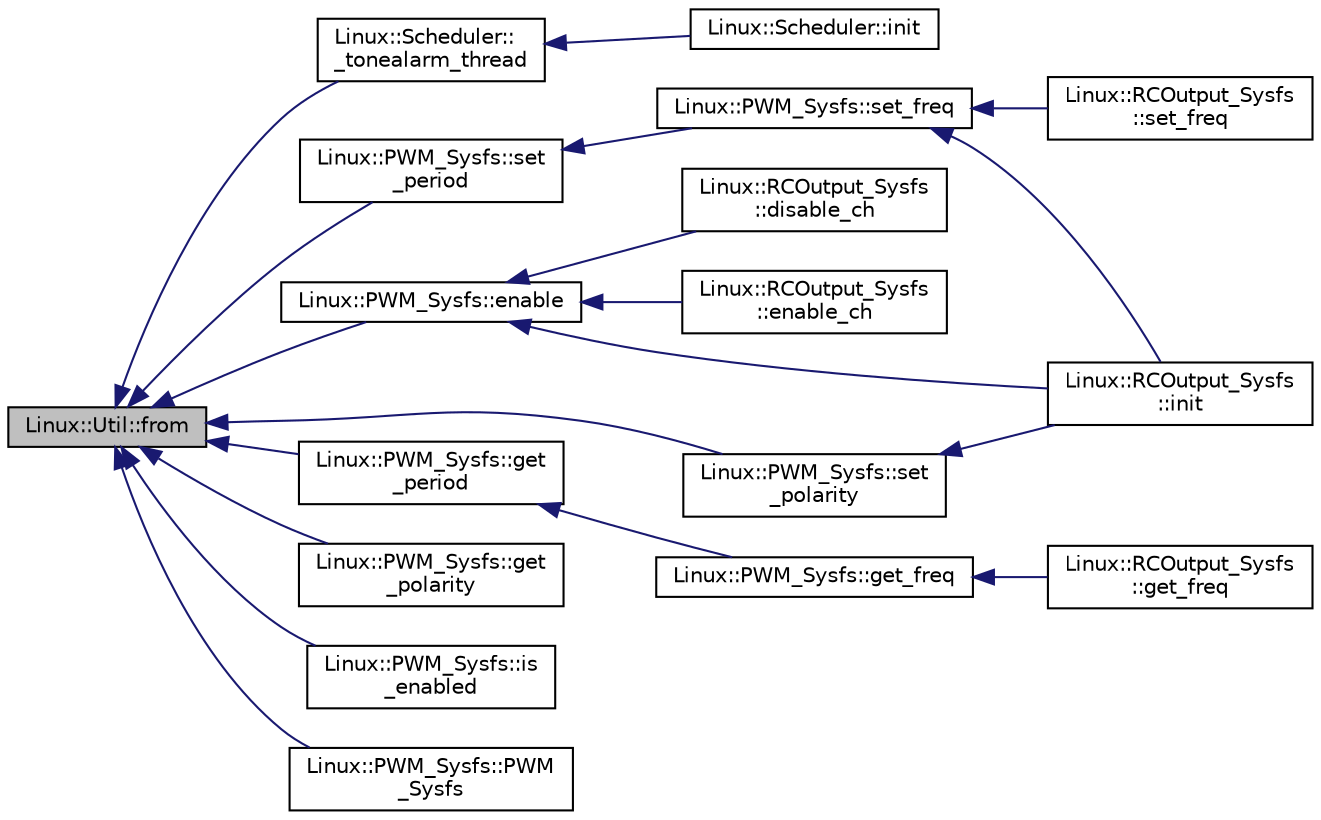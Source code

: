 digraph "Linux::Util::from"
{
 // INTERACTIVE_SVG=YES
  edge [fontname="Helvetica",fontsize="10",labelfontname="Helvetica",labelfontsize="10"];
  node [fontname="Helvetica",fontsize="10",shape=record];
  rankdir="LR";
  Node1 [label="Linux::Util::from",height=0.2,width=0.4,color="black", fillcolor="grey75", style="filled", fontcolor="black"];
  Node1 -> Node2 [dir="back",color="midnightblue",fontsize="10",style="solid",fontname="Helvetica"];
  Node2 [label="Linux::Scheduler::\l_tonealarm_thread",height=0.2,width=0.4,color="black", fillcolor="white", style="filled",URL="$classLinux_1_1Scheduler.html#a9867b197e15d289b6c319ea6ca658eb7"];
  Node2 -> Node3 [dir="back",color="midnightblue",fontsize="10",style="solid",fontname="Helvetica"];
  Node3 [label="Linux::Scheduler::init",height=0.2,width=0.4,color="black", fillcolor="white", style="filled",URL="$classLinux_1_1Scheduler.html#a58e61fba523c82d8c0f7f26f4e1b0ff8"];
  Node1 -> Node4 [dir="back",color="midnightblue",fontsize="10",style="solid",fontname="Helvetica"];
  Node4 [label="Linux::PWM_Sysfs::enable",height=0.2,width=0.4,color="black", fillcolor="white", style="filled",URL="$classLinux_1_1PWM__Sysfs.html#a49e58768a44ff8c5bc6fe125dd871ed8"];
  Node4 -> Node5 [dir="back",color="midnightblue",fontsize="10",style="solid",fontname="Helvetica"];
  Node5 [label="Linux::RCOutput_Sysfs\l::disable_ch",height=0.2,width=0.4,color="black", fillcolor="white", style="filled",URL="$classLinux_1_1RCOutput__Sysfs.html#aa29841707c87803185f9cc79c8e41ca7"];
  Node4 -> Node6 [dir="back",color="midnightblue",fontsize="10",style="solid",fontname="Helvetica"];
  Node6 [label="Linux::RCOutput_Sysfs\l::enable_ch",height=0.2,width=0.4,color="black", fillcolor="white", style="filled",URL="$classLinux_1_1RCOutput__Sysfs.html#a34f1fb98c400387682df5a72e8acb903"];
  Node4 -> Node7 [dir="back",color="midnightblue",fontsize="10",style="solid",fontname="Helvetica"];
  Node7 [label="Linux::RCOutput_Sysfs\l::init",height=0.2,width=0.4,color="black", fillcolor="white", style="filled",URL="$classLinux_1_1RCOutput__Sysfs.html#adb987cf83c1f49478a51b70c30f03f77"];
  Node1 -> Node8 [dir="back",color="midnightblue",fontsize="10",style="solid",fontname="Helvetica"];
  Node8 [label="Linux::PWM_Sysfs::get\l_period",height=0.2,width=0.4,color="black", fillcolor="white", style="filled",URL="$classLinux_1_1PWM__Sysfs.html#a4f23c2a3bc142149344f41ae8e7b4d65"];
  Node8 -> Node9 [dir="back",color="midnightblue",fontsize="10",style="solid",fontname="Helvetica"];
  Node9 [label="Linux::PWM_Sysfs::get_freq",height=0.2,width=0.4,color="black", fillcolor="white", style="filled",URL="$classLinux_1_1PWM__Sysfs.html#ab72fb8b373c37efbe48d0bba8b6fa781"];
  Node9 -> Node10 [dir="back",color="midnightblue",fontsize="10",style="solid",fontname="Helvetica"];
  Node10 [label="Linux::RCOutput_Sysfs\l::get_freq",height=0.2,width=0.4,color="black", fillcolor="white", style="filled",URL="$classLinux_1_1RCOutput__Sysfs.html#a7824f096a7c23dd8192590d9c7e9c5f6"];
  Node1 -> Node11 [dir="back",color="midnightblue",fontsize="10",style="solid",fontname="Helvetica"];
  Node11 [label="Linux::PWM_Sysfs::get\l_polarity",height=0.2,width=0.4,color="black", fillcolor="white", style="filled",URL="$classLinux_1_1PWM__Sysfs.html#a25947bd308740a1ce640d9ece846974e"];
  Node1 -> Node12 [dir="back",color="midnightblue",fontsize="10",style="solid",fontname="Helvetica"];
  Node12 [label="Linux::PWM_Sysfs::is\l_enabled",height=0.2,width=0.4,color="black", fillcolor="white", style="filled",URL="$classLinux_1_1PWM__Sysfs.html#ae51a3c87cac612f6e179d9bf934118ee"];
  Node1 -> Node13 [dir="back",color="midnightblue",fontsize="10",style="solid",fontname="Helvetica"];
  Node13 [label="Linux::PWM_Sysfs::PWM\l_Sysfs",height=0.2,width=0.4,color="black", fillcolor="white", style="filled",URL="$classLinux_1_1PWM__Sysfs.html#ac290dfb484528411ad230b39238b8da0"];
  Node1 -> Node14 [dir="back",color="midnightblue",fontsize="10",style="solid",fontname="Helvetica"];
  Node14 [label="Linux::PWM_Sysfs::set\l_period",height=0.2,width=0.4,color="black", fillcolor="white", style="filled",URL="$classLinux_1_1PWM__Sysfs.html#a1bc68b013c12c209c5e83b87667e6c9d"];
  Node14 -> Node15 [dir="back",color="midnightblue",fontsize="10",style="solid",fontname="Helvetica"];
  Node15 [label="Linux::PWM_Sysfs::set_freq",height=0.2,width=0.4,color="black", fillcolor="white", style="filled",URL="$classLinux_1_1PWM__Sysfs.html#aad5072a363e6fa089ca55378dfa5a1e0"];
  Node15 -> Node7 [dir="back",color="midnightblue",fontsize="10",style="solid",fontname="Helvetica"];
  Node15 -> Node16 [dir="back",color="midnightblue",fontsize="10",style="solid",fontname="Helvetica"];
  Node16 [label="Linux::RCOutput_Sysfs\l::set_freq",height=0.2,width=0.4,color="black", fillcolor="white", style="filled",URL="$classLinux_1_1RCOutput__Sysfs.html#a0a4cf0992b407310a803096d3dadba57"];
  Node1 -> Node17 [dir="back",color="midnightblue",fontsize="10",style="solid",fontname="Helvetica"];
  Node17 [label="Linux::PWM_Sysfs::set\l_polarity",height=0.2,width=0.4,color="black", fillcolor="white", style="filled",URL="$classLinux_1_1PWM__Sysfs.html#add12ed7e1c27136b4b497fd9e633f9dd"];
  Node17 -> Node7 [dir="back",color="midnightblue",fontsize="10",style="solid",fontname="Helvetica"];
}
